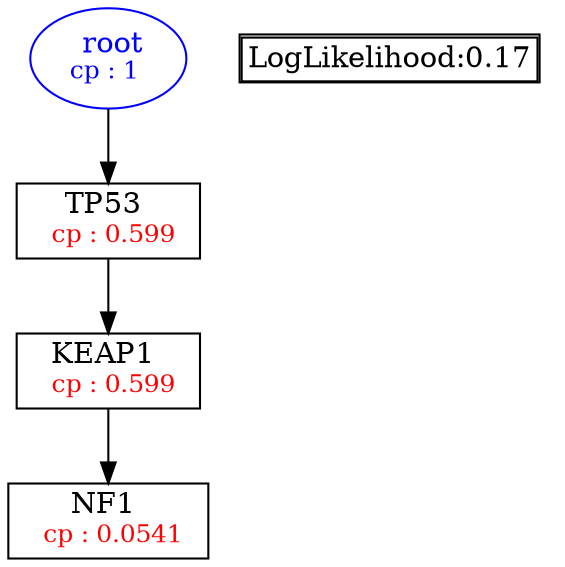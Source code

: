 digraph tree {
    "root" [label=<<font color='Blue'> root</font><br/><font color='Blue' POINT-SIZE='12'>cp : 1 </font>>, shape=oval, color=Blue];
    "S1" [label =<TP53 <br/> <font color='Red' POINT-SIZE='12'> cp : 0.599 </font>>, shape=box];
    "S3" [label =<KEAP1 <br/> <font color='Red' POINT-SIZE='12'> cp : 0.599 </font>>, shape=box];
    "S2" [label =<NF1 <br/> <font color='Red' POINT-SIZE='12'> cp : 0.0541 </font>>, shape=box];
    "root" -> "S1";
    "S1" -> "S3";
    "S3" -> "S2";

    node[shape=plaintext]
    fontsize="10"
    struct1 [label=
    <<TABLE BORDER="1" CELLBORDER="1" CELLSPACING="0" >
    <TR><TD ALIGN="LEFT">LogLikelihood:0.17</TD></TR>
    </TABLE>>];

}
